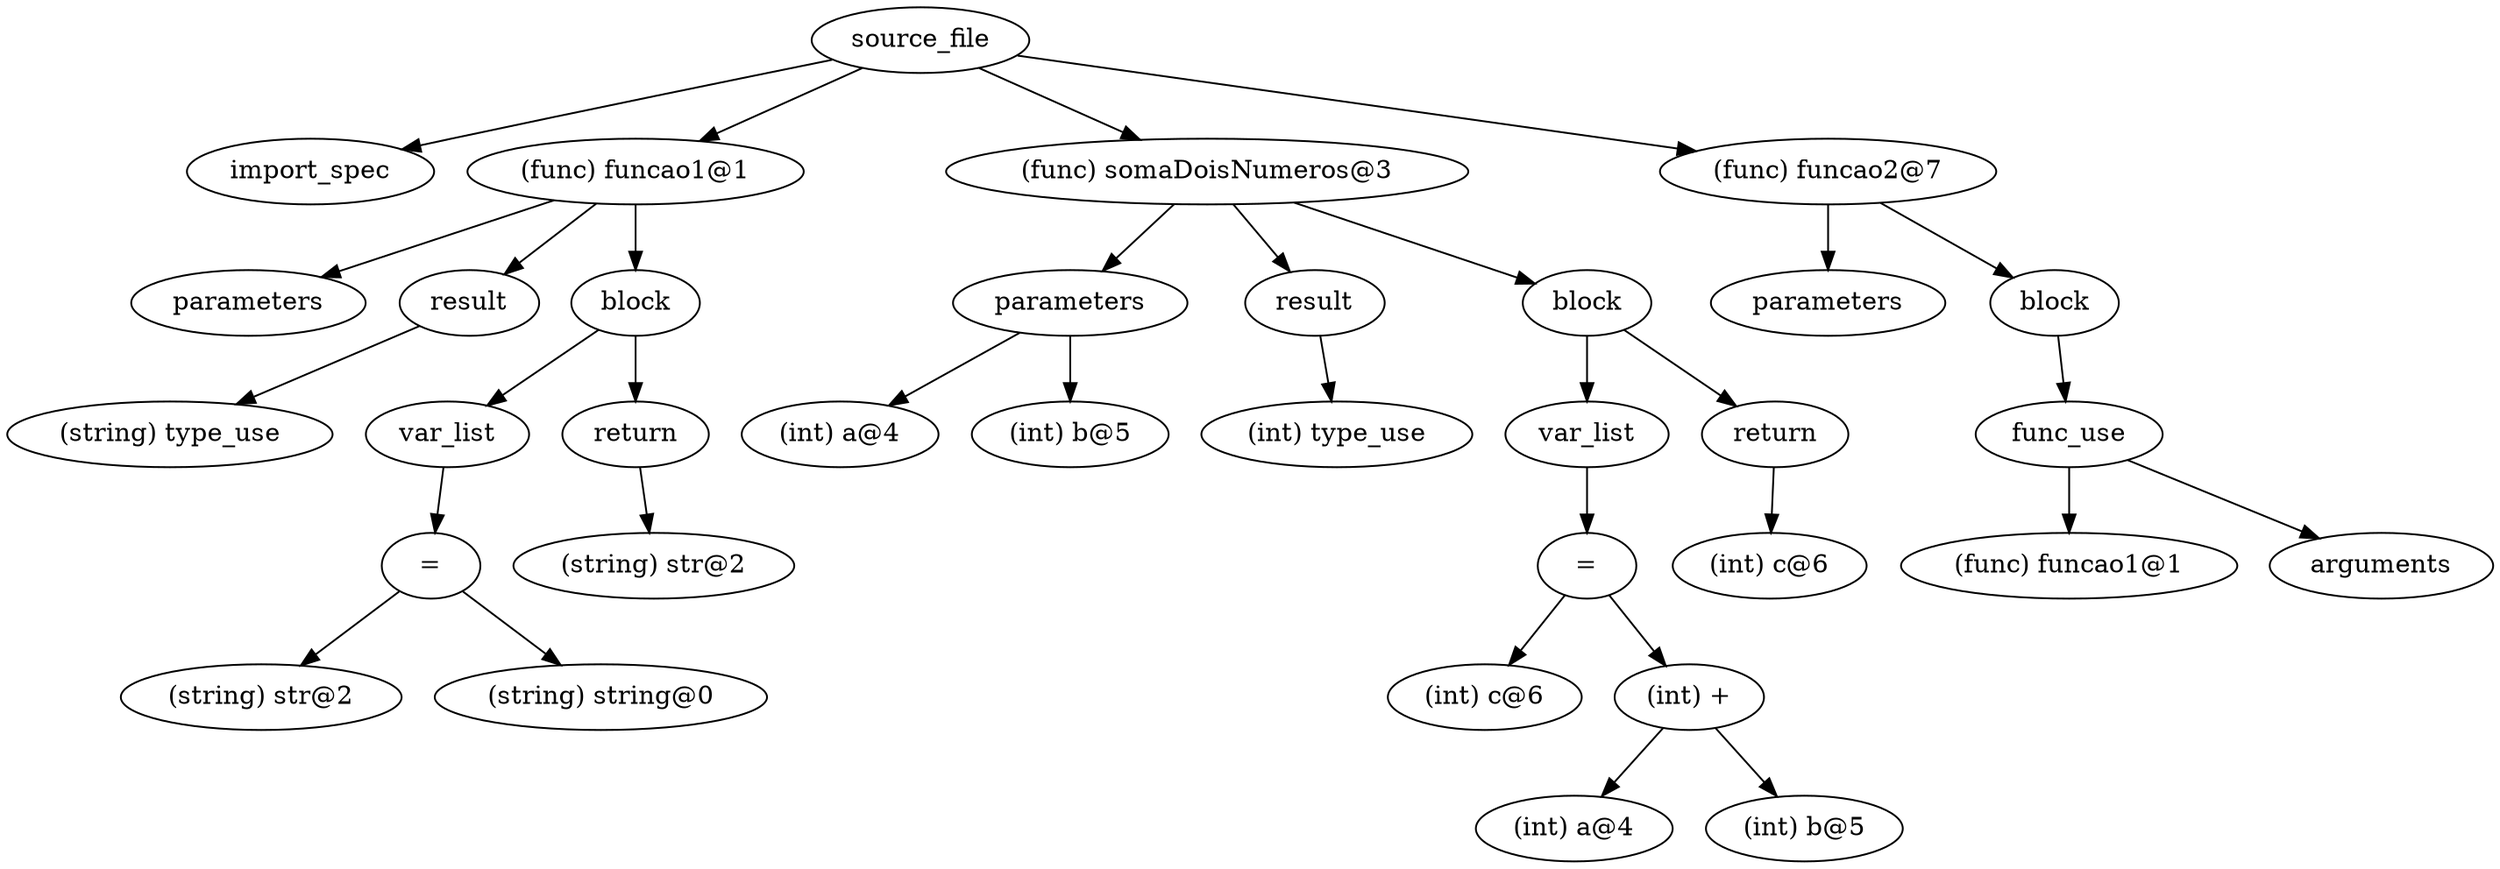 digraph {
graph [ordering="out"];
node0[label="source_file"];
node1[label="import_spec"];
node0 -> node1;
node2[label="(func) funcao1@1"];
node3[label="parameters"];
node2 -> node3;
node4[label="result"];
node5[label="(string) type_use"];
node4 -> node5;
node2 -> node4;
node6[label="block"];
node7[label="var_list"];
node8[label="="];
node9[label="(string) str@2"];
node8 -> node9;
node10[label="(string) string@0"];
node8 -> node10;
node7 -> node8;
node6 -> node7;
node11[label="return"];
node12[label="(string) str@2"];
node11 -> node12;
node6 -> node11;
node2 -> node6;
node0 -> node2;
node13[label="(func) somaDoisNumeros@3"];
node14[label="parameters"];
node15[label="(int) a@4"];
node14 -> node15;
node16[label="(int) b@5"];
node14 -> node16;
node13 -> node14;
node17[label="result"];
node18[label="(int) type_use"];
node17 -> node18;
node13 -> node17;
node19[label="block"];
node20[label="var_list"];
node21[label="="];
node22[label="(int) c@6"];
node21 -> node22;
node23[label="(int) +"];
node24[label="(int) a@4"];
node23 -> node24;
node25[label="(int) b@5"];
node23 -> node25;
node21 -> node23;
node20 -> node21;
node19 -> node20;
node26[label="return"];
node27[label="(int) c@6"];
node26 -> node27;
node19 -> node26;
node13 -> node19;
node0 -> node13;
node28[label="(func) funcao2@7"];
node29[label="parameters"];
node28 -> node29;
node30[label="block"];
node31[label="func_use"];
node32[label="(func) funcao1@1"];
node31 -> node32;
node33[label="arguments"];
node31 -> node33;
node30 -> node31;
node28 -> node30;
node0 -> node28;
}